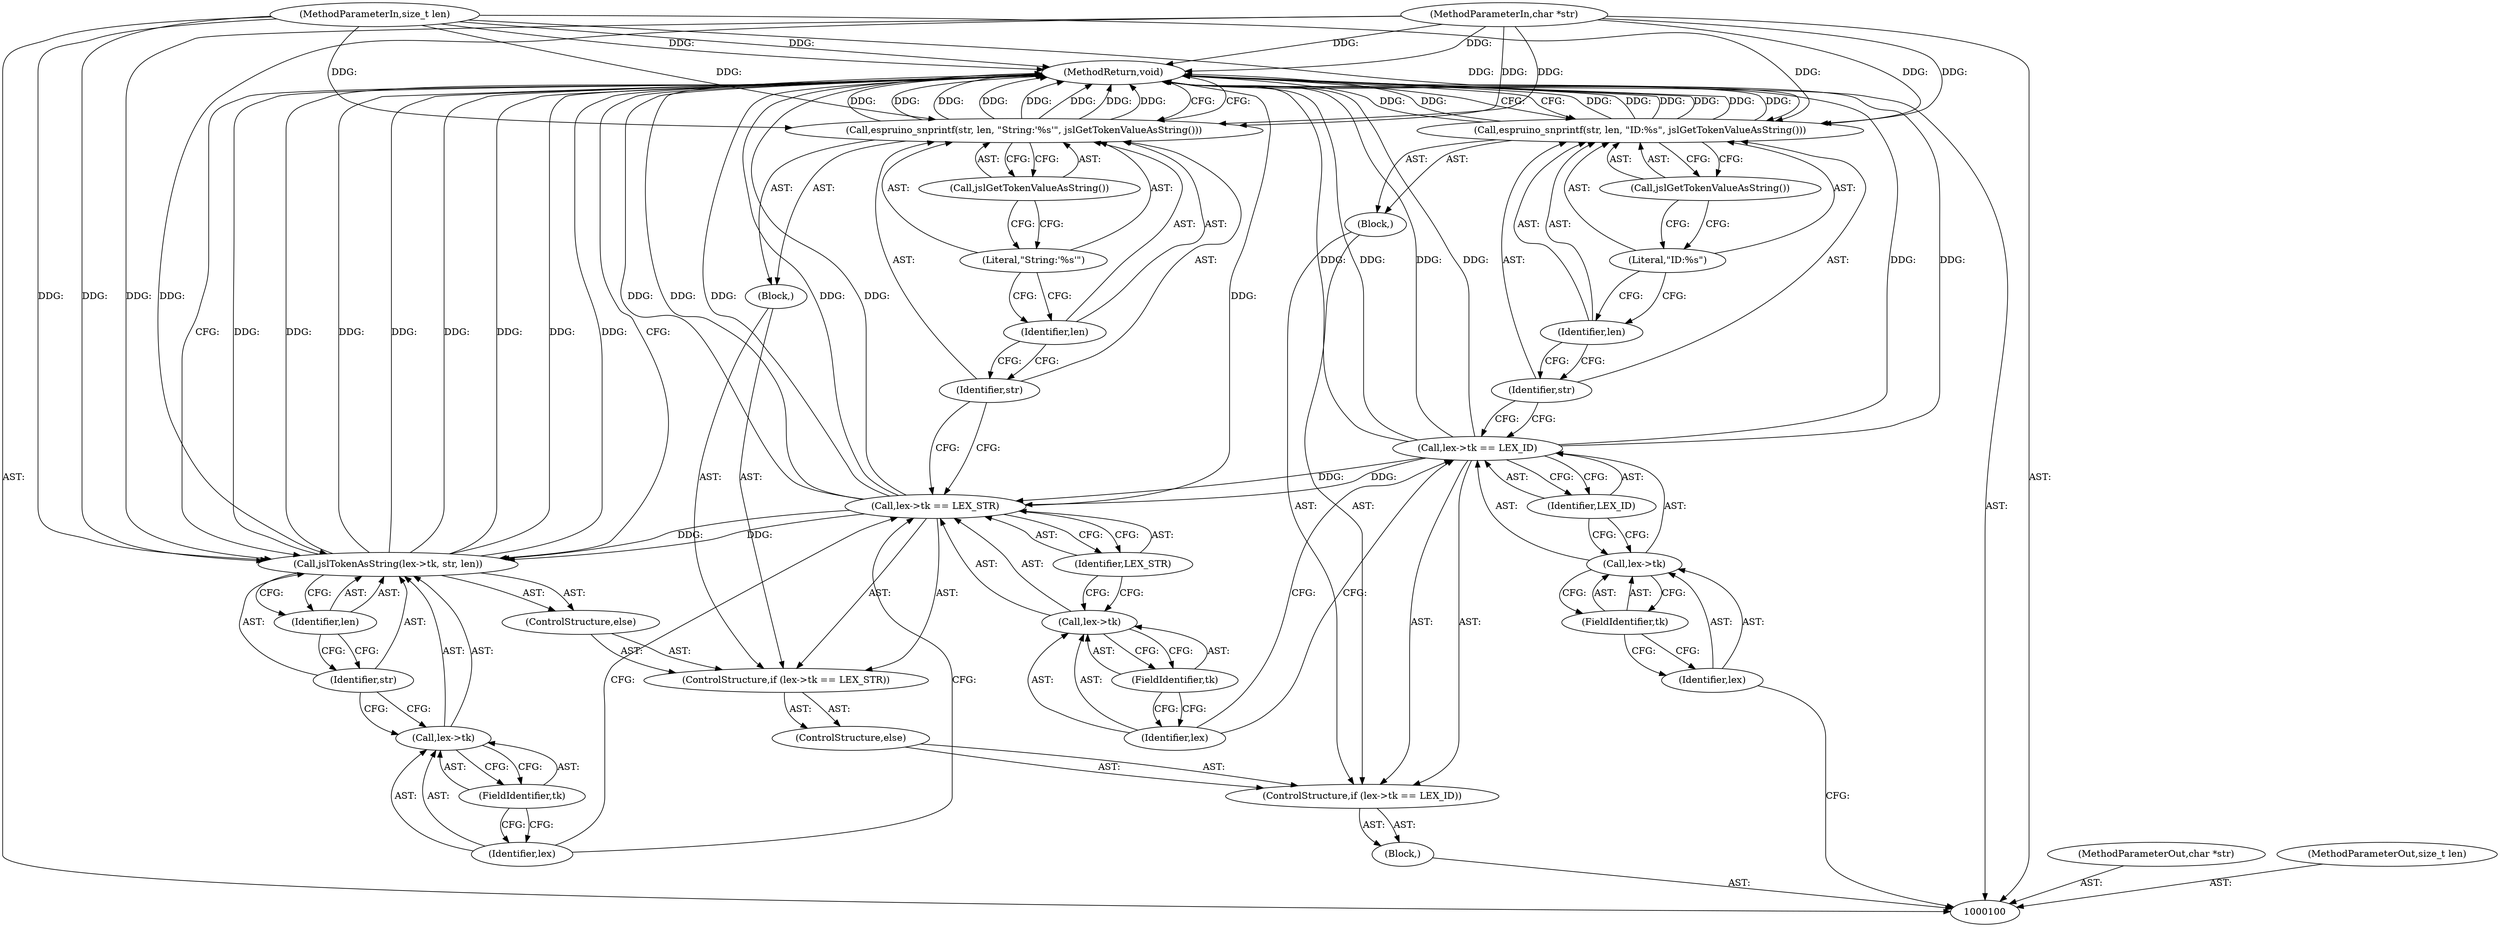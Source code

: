digraph "0_Espruino_0a7619875bf79877907205f6bee08465b89ff10b" {
"1000136" [label="(MethodReturn,void)"];
"1000101" [label="(MethodParameterIn,char *str)"];
"1000168" [label="(MethodParameterOut,char *str)"];
"1000102" [label="(MethodParameterIn,size_t len)"];
"1000169" [label="(MethodParameterOut,size_t len)"];
"1000103" [label="(Block,)"];
"1000108" [label="(FieldIdentifier,tk)"];
"1000109" [label="(Identifier,LEX_ID)"];
"1000110" [label="(Block,)"];
"1000104" [label="(ControlStructure,if (lex->tk == LEX_ID))"];
"1000105" [label="(Call,lex->tk == LEX_ID)"];
"1000106" [label="(Call,lex->tk)"];
"1000107" [label="(Identifier,lex)"];
"1000112" [label="(Identifier,str)"];
"1000113" [label="(Identifier,len)"];
"1000114" [label="(Literal,\"ID:%s\")"];
"1000111" [label="(Call,espruino_snprintf(str, len, \"ID:%s\", jslGetTokenValueAsString()))"];
"1000115" [label="(Call,jslGetTokenValueAsString())"];
"1000117" [label="(ControlStructure,if (lex->tk == LEX_STR))"];
"1000118" [label="(Call,lex->tk == LEX_STR)"];
"1000119" [label="(Call,lex->tk)"];
"1000120" [label="(Identifier,lex)"];
"1000121" [label="(FieldIdentifier,tk)"];
"1000122" [label="(Identifier,LEX_STR)"];
"1000123" [label="(Block,)"];
"1000116" [label="(ControlStructure,else)"];
"1000125" [label="(Identifier,str)"];
"1000126" [label="(Identifier,len)"];
"1000127" [label="(Literal,\"String:'%s'\")"];
"1000124" [label="(Call,espruino_snprintf(str, len, \"String:'%s'\", jslGetTokenValueAsString()))"];
"1000128" [label="(Call,jslGetTokenValueAsString())"];
"1000129" [label="(ControlStructure,else)"];
"1000131" [label="(Call,lex->tk)"];
"1000132" [label="(Identifier,lex)"];
"1000133" [label="(FieldIdentifier,tk)"];
"1000134" [label="(Identifier,str)"];
"1000135" [label="(Identifier,len)"];
"1000130" [label="(Call,jslTokenAsString(lex->tk, str, len))"];
"1000136" -> "1000100"  [label="AST: "];
"1000136" -> "1000111"  [label="CFG: "];
"1000136" -> "1000124"  [label="CFG: "];
"1000136" -> "1000130"  [label="CFG: "];
"1000124" -> "1000136"  [label="DDG: "];
"1000124" -> "1000136"  [label="DDG: "];
"1000124" -> "1000136"  [label="DDG: "];
"1000124" -> "1000136"  [label="DDG: "];
"1000105" -> "1000136"  [label="DDG: "];
"1000105" -> "1000136"  [label="DDG: "];
"1000105" -> "1000136"  [label="DDG: "];
"1000130" -> "1000136"  [label="DDG: "];
"1000130" -> "1000136"  [label="DDG: "];
"1000130" -> "1000136"  [label="DDG: "];
"1000130" -> "1000136"  [label="DDG: "];
"1000111" -> "1000136"  [label="DDG: "];
"1000111" -> "1000136"  [label="DDG: "];
"1000111" -> "1000136"  [label="DDG: "];
"1000111" -> "1000136"  [label="DDG: "];
"1000118" -> "1000136"  [label="DDG: "];
"1000118" -> "1000136"  [label="DDG: "];
"1000118" -> "1000136"  [label="DDG: "];
"1000102" -> "1000136"  [label="DDG: "];
"1000101" -> "1000136"  [label="DDG: "];
"1000101" -> "1000100"  [label="AST: "];
"1000101" -> "1000136"  [label="DDG: "];
"1000101" -> "1000111"  [label="DDG: "];
"1000101" -> "1000124"  [label="DDG: "];
"1000101" -> "1000130"  [label="DDG: "];
"1000168" -> "1000100"  [label="AST: "];
"1000102" -> "1000100"  [label="AST: "];
"1000102" -> "1000136"  [label="DDG: "];
"1000102" -> "1000111"  [label="DDG: "];
"1000102" -> "1000124"  [label="DDG: "];
"1000102" -> "1000130"  [label="DDG: "];
"1000169" -> "1000100"  [label="AST: "];
"1000103" -> "1000100"  [label="AST: "];
"1000104" -> "1000103"  [label="AST: "];
"1000108" -> "1000106"  [label="AST: "];
"1000108" -> "1000107"  [label="CFG: "];
"1000106" -> "1000108"  [label="CFG: "];
"1000109" -> "1000105"  [label="AST: "];
"1000109" -> "1000106"  [label="CFG: "];
"1000105" -> "1000109"  [label="CFG: "];
"1000110" -> "1000104"  [label="AST: "];
"1000111" -> "1000110"  [label="AST: "];
"1000104" -> "1000103"  [label="AST: "];
"1000105" -> "1000104"  [label="AST: "];
"1000110" -> "1000104"  [label="AST: "];
"1000116" -> "1000104"  [label="AST: "];
"1000105" -> "1000104"  [label="AST: "];
"1000105" -> "1000109"  [label="CFG: "];
"1000106" -> "1000105"  [label="AST: "];
"1000109" -> "1000105"  [label="AST: "];
"1000112" -> "1000105"  [label="CFG: "];
"1000120" -> "1000105"  [label="CFG: "];
"1000105" -> "1000136"  [label="DDG: "];
"1000105" -> "1000136"  [label="DDG: "];
"1000105" -> "1000136"  [label="DDG: "];
"1000105" -> "1000118"  [label="DDG: "];
"1000106" -> "1000105"  [label="AST: "];
"1000106" -> "1000108"  [label="CFG: "];
"1000107" -> "1000106"  [label="AST: "];
"1000108" -> "1000106"  [label="AST: "];
"1000109" -> "1000106"  [label="CFG: "];
"1000107" -> "1000106"  [label="AST: "];
"1000107" -> "1000100"  [label="CFG: "];
"1000108" -> "1000107"  [label="CFG: "];
"1000112" -> "1000111"  [label="AST: "];
"1000112" -> "1000105"  [label="CFG: "];
"1000113" -> "1000112"  [label="CFG: "];
"1000113" -> "1000111"  [label="AST: "];
"1000113" -> "1000112"  [label="CFG: "];
"1000114" -> "1000113"  [label="CFG: "];
"1000114" -> "1000111"  [label="AST: "];
"1000114" -> "1000113"  [label="CFG: "];
"1000115" -> "1000114"  [label="CFG: "];
"1000111" -> "1000110"  [label="AST: "];
"1000111" -> "1000115"  [label="CFG: "];
"1000112" -> "1000111"  [label="AST: "];
"1000113" -> "1000111"  [label="AST: "];
"1000114" -> "1000111"  [label="AST: "];
"1000115" -> "1000111"  [label="AST: "];
"1000136" -> "1000111"  [label="CFG: "];
"1000111" -> "1000136"  [label="DDG: "];
"1000111" -> "1000136"  [label="DDG: "];
"1000111" -> "1000136"  [label="DDG: "];
"1000111" -> "1000136"  [label="DDG: "];
"1000101" -> "1000111"  [label="DDG: "];
"1000102" -> "1000111"  [label="DDG: "];
"1000115" -> "1000111"  [label="AST: "];
"1000115" -> "1000114"  [label="CFG: "];
"1000111" -> "1000115"  [label="CFG: "];
"1000117" -> "1000116"  [label="AST: "];
"1000118" -> "1000117"  [label="AST: "];
"1000123" -> "1000117"  [label="AST: "];
"1000129" -> "1000117"  [label="AST: "];
"1000118" -> "1000117"  [label="AST: "];
"1000118" -> "1000122"  [label="CFG: "];
"1000119" -> "1000118"  [label="AST: "];
"1000122" -> "1000118"  [label="AST: "];
"1000125" -> "1000118"  [label="CFG: "];
"1000132" -> "1000118"  [label="CFG: "];
"1000118" -> "1000136"  [label="DDG: "];
"1000118" -> "1000136"  [label="DDG: "];
"1000118" -> "1000136"  [label="DDG: "];
"1000105" -> "1000118"  [label="DDG: "];
"1000118" -> "1000130"  [label="DDG: "];
"1000119" -> "1000118"  [label="AST: "];
"1000119" -> "1000121"  [label="CFG: "];
"1000120" -> "1000119"  [label="AST: "];
"1000121" -> "1000119"  [label="AST: "];
"1000122" -> "1000119"  [label="CFG: "];
"1000120" -> "1000119"  [label="AST: "];
"1000120" -> "1000105"  [label="CFG: "];
"1000121" -> "1000120"  [label="CFG: "];
"1000121" -> "1000119"  [label="AST: "];
"1000121" -> "1000120"  [label="CFG: "];
"1000119" -> "1000121"  [label="CFG: "];
"1000122" -> "1000118"  [label="AST: "];
"1000122" -> "1000119"  [label="CFG: "];
"1000118" -> "1000122"  [label="CFG: "];
"1000123" -> "1000117"  [label="AST: "];
"1000124" -> "1000123"  [label="AST: "];
"1000116" -> "1000104"  [label="AST: "];
"1000117" -> "1000116"  [label="AST: "];
"1000125" -> "1000124"  [label="AST: "];
"1000125" -> "1000118"  [label="CFG: "];
"1000126" -> "1000125"  [label="CFG: "];
"1000126" -> "1000124"  [label="AST: "];
"1000126" -> "1000125"  [label="CFG: "];
"1000127" -> "1000126"  [label="CFG: "];
"1000127" -> "1000124"  [label="AST: "];
"1000127" -> "1000126"  [label="CFG: "];
"1000128" -> "1000127"  [label="CFG: "];
"1000124" -> "1000123"  [label="AST: "];
"1000124" -> "1000128"  [label="CFG: "];
"1000125" -> "1000124"  [label="AST: "];
"1000126" -> "1000124"  [label="AST: "];
"1000127" -> "1000124"  [label="AST: "];
"1000128" -> "1000124"  [label="AST: "];
"1000136" -> "1000124"  [label="CFG: "];
"1000124" -> "1000136"  [label="DDG: "];
"1000124" -> "1000136"  [label="DDG: "];
"1000124" -> "1000136"  [label="DDG: "];
"1000124" -> "1000136"  [label="DDG: "];
"1000101" -> "1000124"  [label="DDG: "];
"1000102" -> "1000124"  [label="DDG: "];
"1000128" -> "1000124"  [label="AST: "];
"1000128" -> "1000127"  [label="CFG: "];
"1000124" -> "1000128"  [label="CFG: "];
"1000129" -> "1000117"  [label="AST: "];
"1000130" -> "1000129"  [label="AST: "];
"1000131" -> "1000130"  [label="AST: "];
"1000131" -> "1000133"  [label="CFG: "];
"1000132" -> "1000131"  [label="AST: "];
"1000133" -> "1000131"  [label="AST: "];
"1000134" -> "1000131"  [label="CFG: "];
"1000132" -> "1000131"  [label="AST: "];
"1000132" -> "1000118"  [label="CFG: "];
"1000133" -> "1000132"  [label="CFG: "];
"1000133" -> "1000131"  [label="AST: "];
"1000133" -> "1000132"  [label="CFG: "];
"1000131" -> "1000133"  [label="CFG: "];
"1000134" -> "1000130"  [label="AST: "];
"1000134" -> "1000131"  [label="CFG: "];
"1000135" -> "1000134"  [label="CFG: "];
"1000135" -> "1000130"  [label="AST: "];
"1000135" -> "1000134"  [label="CFG: "];
"1000130" -> "1000135"  [label="CFG: "];
"1000130" -> "1000129"  [label="AST: "];
"1000130" -> "1000135"  [label="CFG: "];
"1000131" -> "1000130"  [label="AST: "];
"1000134" -> "1000130"  [label="AST: "];
"1000135" -> "1000130"  [label="AST: "];
"1000136" -> "1000130"  [label="CFG: "];
"1000130" -> "1000136"  [label="DDG: "];
"1000130" -> "1000136"  [label="DDG: "];
"1000130" -> "1000136"  [label="DDG: "];
"1000130" -> "1000136"  [label="DDG: "];
"1000118" -> "1000130"  [label="DDG: "];
"1000101" -> "1000130"  [label="DDG: "];
"1000102" -> "1000130"  [label="DDG: "];
}
